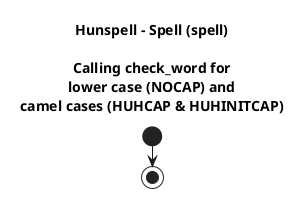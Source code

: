 @startuml
skinparam backgroundcolor White|White

title Hunspell - Spell (spell)\n\nCalling check_word for\nlower case (NOCAP) and\ncamel cases (HUHCAP & HUHINITCAP)

start

stop

@enduml
